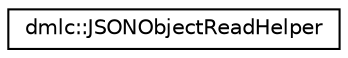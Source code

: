 digraph "Graphical Class Hierarchy"
{
 // LATEX_PDF_SIZE
  edge [fontname="Helvetica",fontsize="10",labelfontname="Helvetica",labelfontsize="10"];
  node [fontname="Helvetica",fontsize="10",shape=record];
  rankdir="LR";
  Node0 [label="dmlc::JSONObjectReadHelper",height=0.2,width=0.4,color="black", fillcolor="white", style="filled",URL="$classdmlc_1_1JSONObjectReadHelper.html",tooltip="Helper class to read JSON into a class or struct object."];
}
